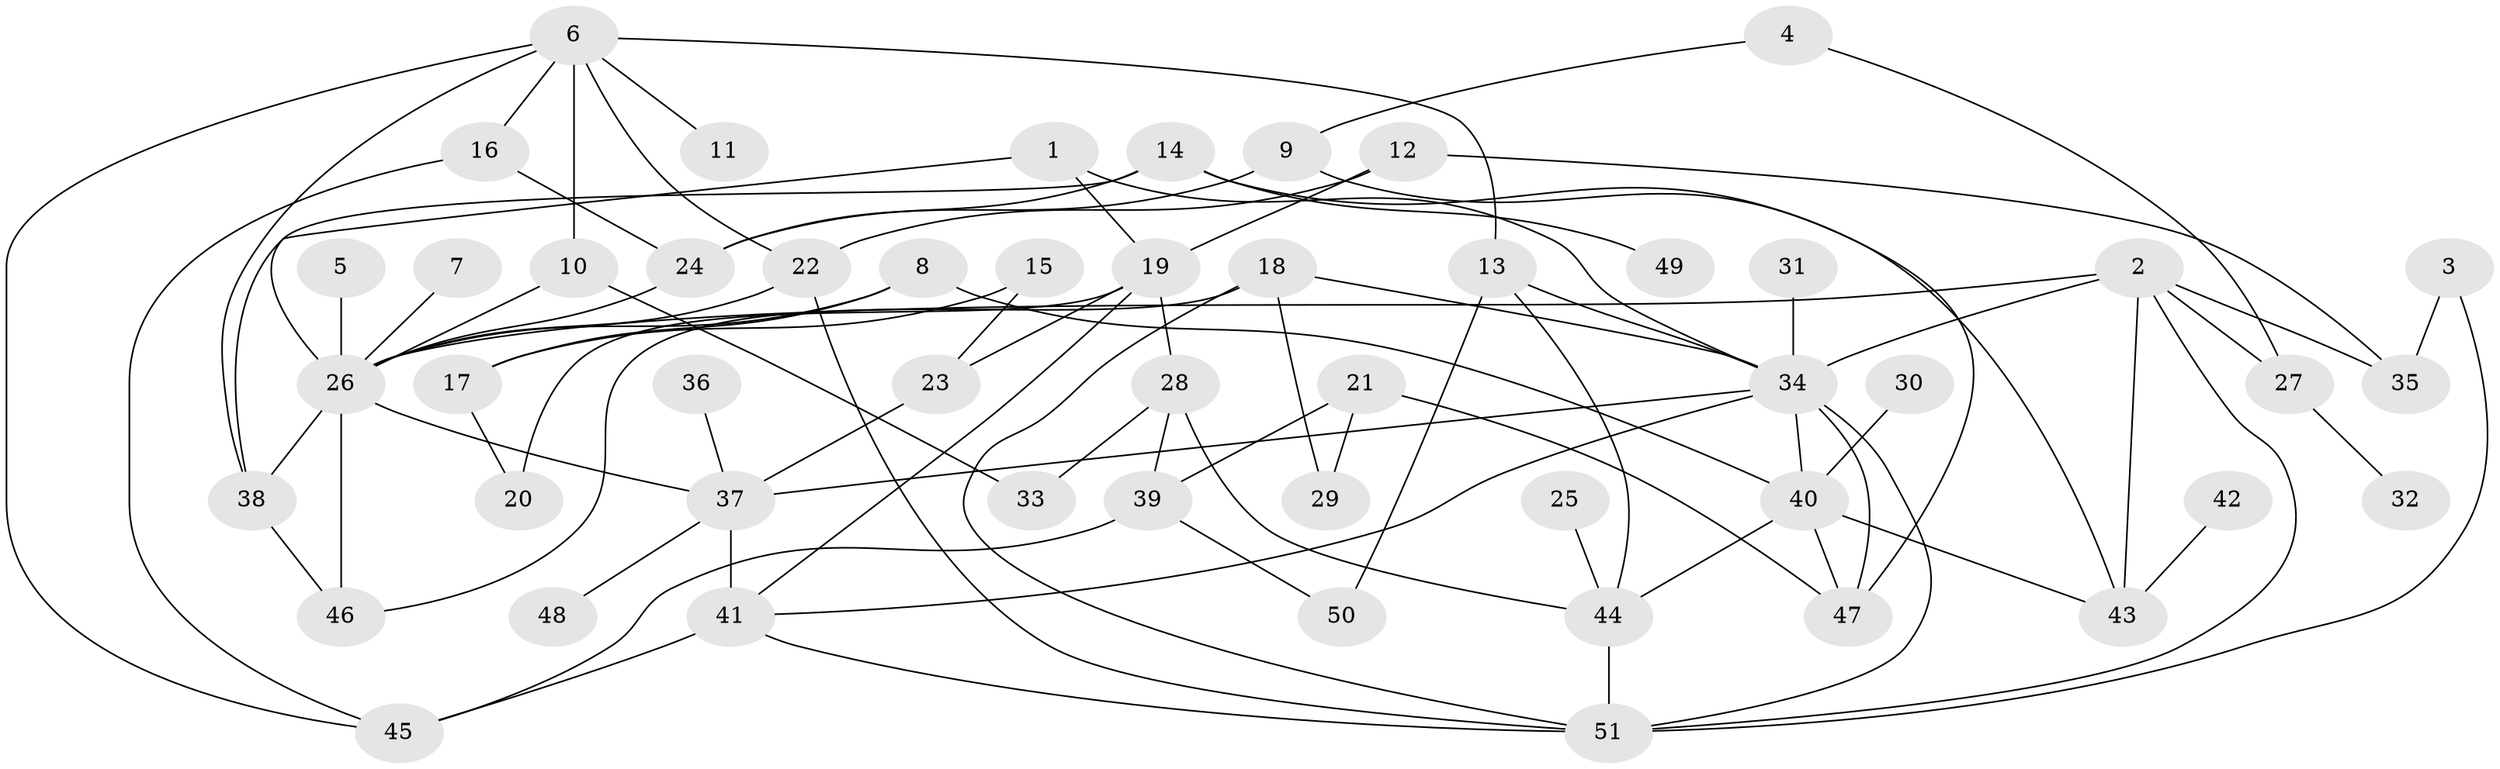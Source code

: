 // original degree distribution, {5: 0.049019607843137254, 4: 0.14705882352941177, 7: 0.0196078431372549, 10: 0.00980392156862745, 2: 0.3235294117647059, 3: 0.22549019607843138, 1: 0.19607843137254902, 8: 0.0196078431372549, 6: 0.00980392156862745}
// Generated by graph-tools (version 1.1) at 2025/25/03/09/25 03:25:27]
// undirected, 51 vertices, 87 edges
graph export_dot {
graph [start="1"]
  node [color=gray90,style=filled];
  1;
  2;
  3;
  4;
  5;
  6;
  7;
  8;
  9;
  10;
  11;
  12;
  13;
  14;
  15;
  16;
  17;
  18;
  19;
  20;
  21;
  22;
  23;
  24;
  25;
  26;
  27;
  28;
  29;
  30;
  31;
  32;
  33;
  34;
  35;
  36;
  37;
  38;
  39;
  40;
  41;
  42;
  43;
  44;
  45;
  46;
  47;
  48;
  49;
  50;
  51;
  1 -- 19 [weight=1.0];
  1 -- 26 [weight=1.0];
  1 -- 34 [weight=1.0];
  2 -- 26 [weight=1.0];
  2 -- 27 [weight=1.0];
  2 -- 34 [weight=1.0];
  2 -- 35 [weight=1.0];
  2 -- 43 [weight=1.0];
  2 -- 51 [weight=1.0];
  3 -- 35 [weight=1.0];
  3 -- 51 [weight=1.0];
  4 -- 9 [weight=1.0];
  4 -- 27 [weight=1.0];
  5 -- 26 [weight=1.0];
  6 -- 10 [weight=1.0];
  6 -- 11 [weight=1.0];
  6 -- 13 [weight=1.0];
  6 -- 16 [weight=1.0];
  6 -- 22 [weight=1.0];
  6 -- 38 [weight=1.0];
  6 -- 45 [weight=1.0];
  7 -- 26 [weight=1.0];
  8 -- 17 [weight=2.0];
  8 -- 26 [weight=1.0];
  8 -- 40 [weight=1.0];
  9 -- 24 [weight=1.0];
  9 -- 47 [weight=1.0];
  10 -- 26 [weight=1.0];
  10 -- 33 [weight=1.0];
  12 -- 19 [weight=1.0];
  12 -- 22 [weight=1.0];
  12 -- 35 [weight=1.0];
  13 -- 34 [weight=1.0];
  13 -- 44 [weight=1.0];
  13 -- 50 [weight=1.0];
  14 -- 24 [weight=1.0];
  14 -- 38 [weight=1.0];
  14 -- 43 [weight=1.0];
  14 -- 49 [weight=1.0];
  15 -- 17 [weight=1.0];
  15 -- 23 [weight=1.0];
  16 -- 24 [weight=1.0];
  16 -- 45 [weight=1.0];
  17 -- 20 [weight=1.0];
  18 -- 29 [weight=1.0];
  18 -- 34 [weight=1.0];
  18 -- 46 [weight=1.0];
  18 -- 51 [weight=1.0];
  19 -- 20 [weight=2.0];
  19 -- 23 [weight=1.0];
  19 -- 28 [weight=1.0];
  19 -- 41 [weight=1.0];
  21 -- 29 [weight=1.0];
  21 -- 39 [weight=1.0];
  21 -- 47 [weight=1.0];
  22 -- 26 [weight=1.0];
  22 -- 51 [weight=1.0];
  23 -- 37 [weight=1.0];
  24 -- 26 [weight=1.0];
  25 -- 44 [weight=1.0];
  26 -- 37 [weight=1.0];
  26 -- 38 [weight=1.0];
  26 -- 46 [weight=1.0];
  27 -- 32 [weight=1.0];
  28 -- 33 [weight=1.0];
  28 -- 39 [weight=1.0];
  28 -- 44 [weight=1.0];
  30 -- 40 [weight=1.0];
  31 -- 34 [weight=1.0];
  34 -- 37 [weight=2.0];
  34 -- 40 [weight=3.0];
  34 -- 41 [weight=1.0];
  34 -- 47 [weight=1.0];
  34 -- 51 [weight=1.0];
  36 -- 37 [weight=1.0];
  37 -- 41 [weight=1.0];
  37 -- 48 [weight=1.0];
  38 -- 46 [weight=1.0];
  39 -- 45 [weight=1.0];
  39 -- 50 [weight=1.0];
  40 -- 43 [weight=1.0];
  40 -- 44 [weight=1.0];
  40 -- 47 [weight=1.0];
  41 -- 45 [weight=1.0];
  41 -- 51 [weight=1.0];
  42 -- 43 [weight=1.0];
  44 -- 51 [weight=1.0];
}
